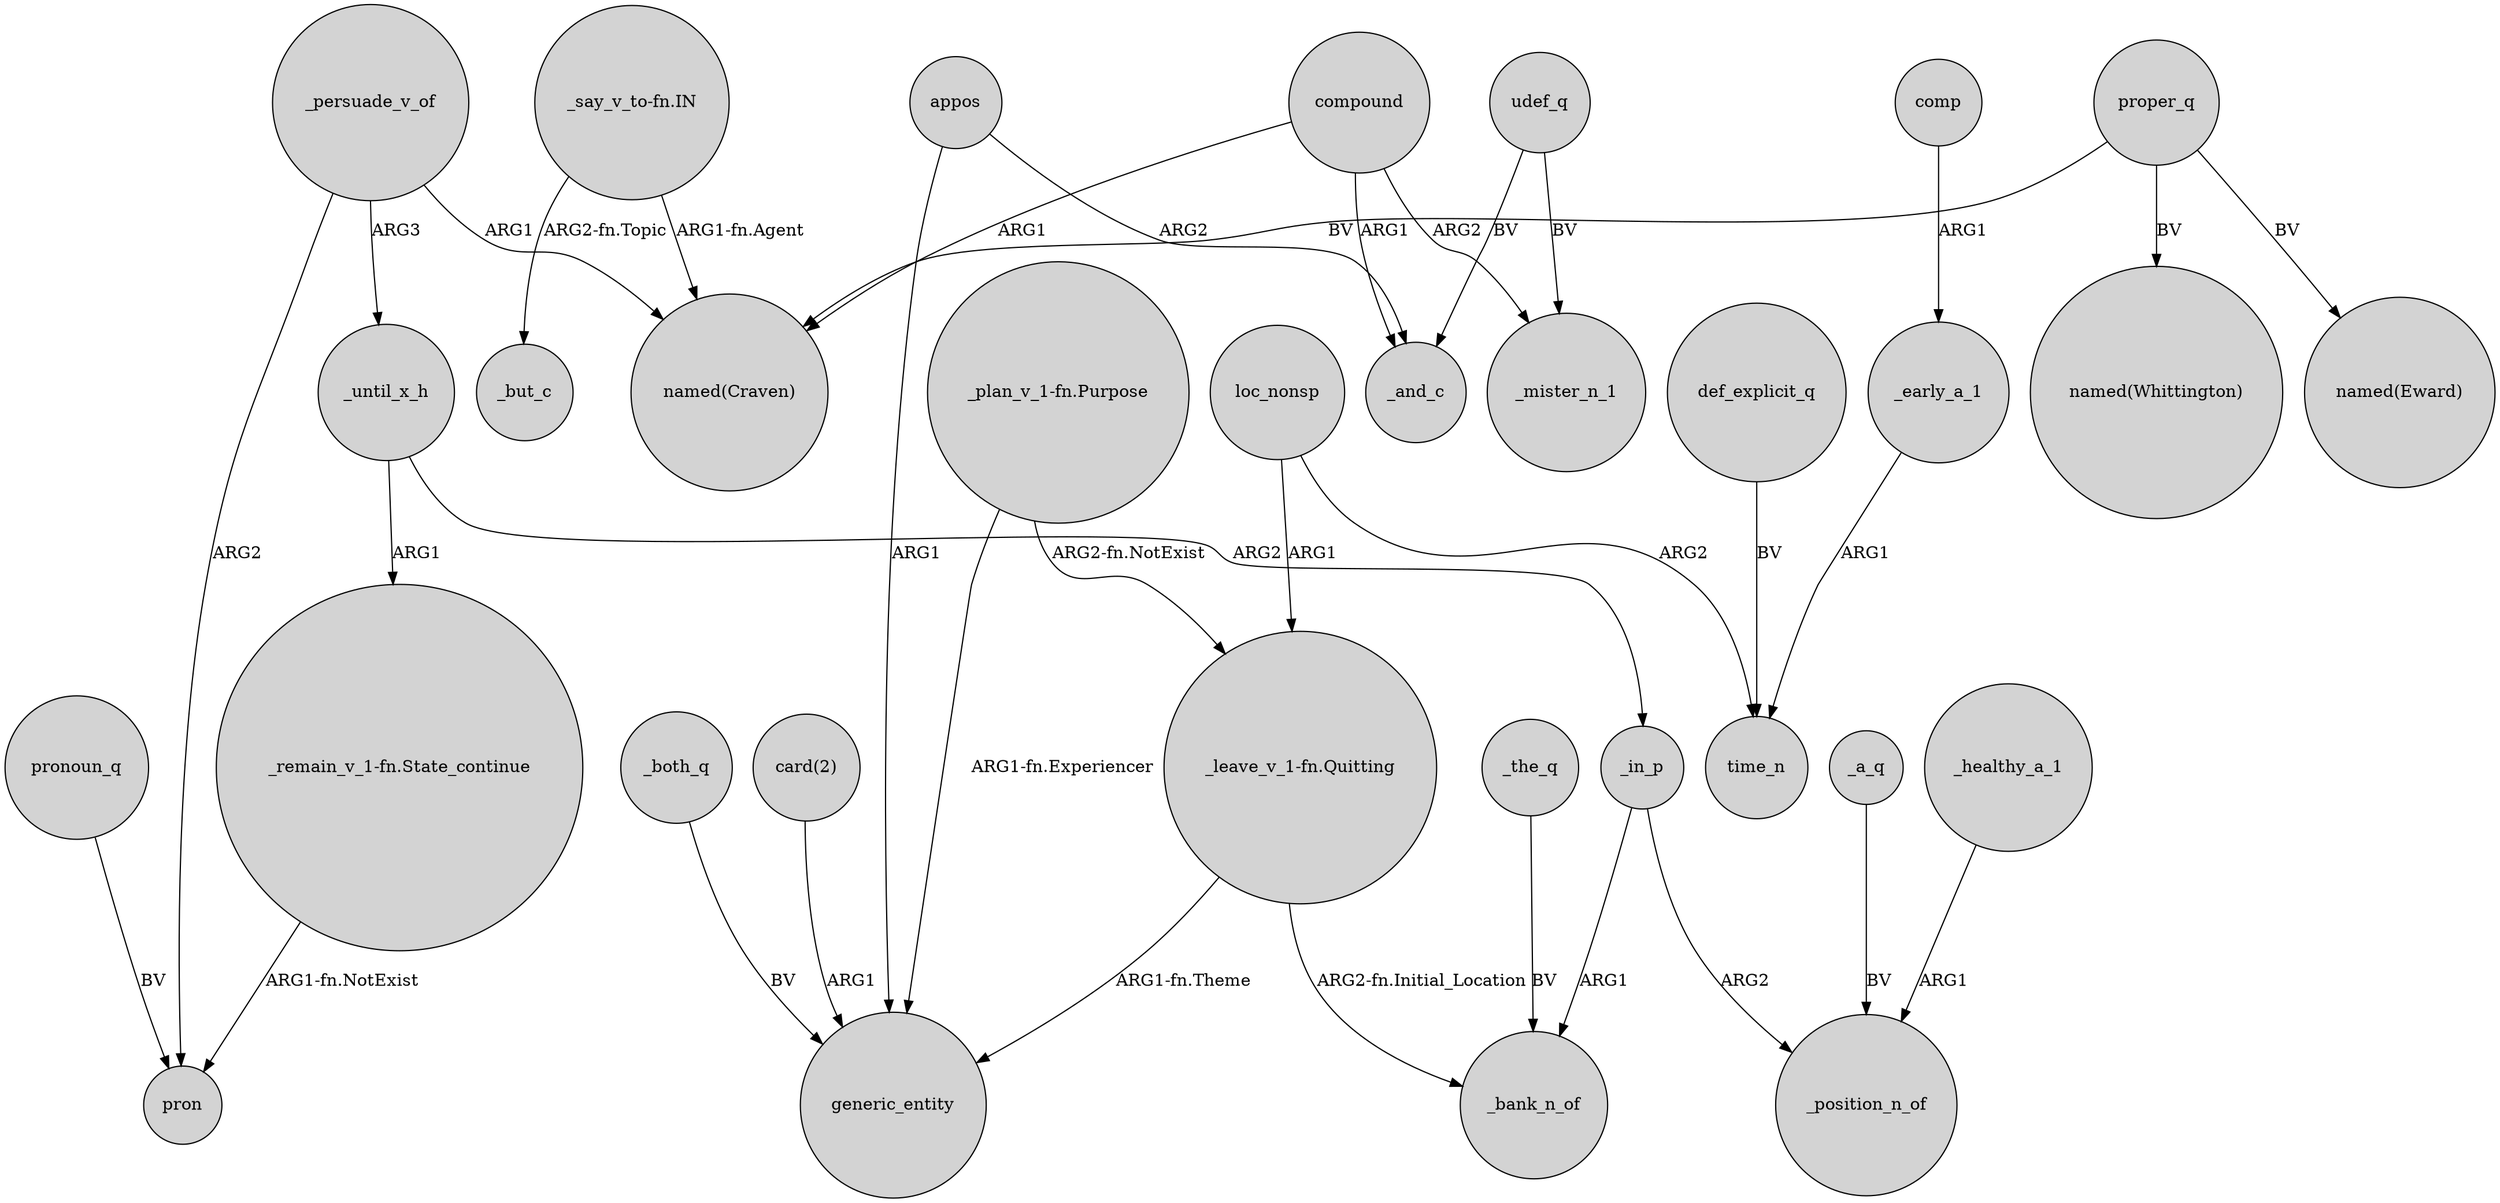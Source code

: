 digraph {
	node [shape=circle style=filled]
	_until_x_h -> "_remain_v_1-fn.State_continue" [label=ARG1]
	def_explicit_q -> time_n [label=BV]
	compound -> _mister_n_1 [label=ARG2]
	udef_q -> _mister_n_1 [label=BV]
	_in_p -> _position_n_of [label=ARG2]
	_both_q -> generic_entity [label=BV]
	loc_nonsp -> time_n [label=ARG2]
	"_say_v_to-fn.IN" -> _but_c [label="ARG2-fn.Topic"]
	_healthy_a_1 -> _position_n_of [label=ARG1]
	"_plan_v_1-fn.Purpose" -> "_leave_v_1-fn.Quitting" [label="ARG2-fn.NotExist"]
	appos -> generic_entity [label=ARG1]
	proper_q -> "named(Whittington)" [label=BV]
	"_plan_v_1-fn.Purpose" -> generic_entity [label="ARG1-fn.Experiencer"]
	_persuade_v_of -> pron [label=ARG2]
	pronoun_q -> pron [label=BV]
	proper_q -> "named(Craven)" [label=BV]
	_the_q -> _bank_n_of [label=BV]
	_until_x_h -> _in_p [label=ARG2]
	_in_p -> _bank_n_of [label=ARG1]
	_a_q -> _position_n_of [label=BV]
	appos -> _and_c [label=ARG2]
	proper_q -> "named(Eward)" [label=BV]
	compound -> _and_c [label=ARG1]
	_persuade_v_of -> _until_x_h [label=ARG3]
	compound -> "named(Craven)" [label=ARG1]
	"_leave_v_1-fn.Quitting" -> generic_entity [label="ARG1-fn.Theme"]
	_early_a_1 -> time_n [label=ARG1]
	"_say_v_to-fn.IN" -> "named(Craven)" [label="ARG1-fn.Agent"]
	_persuade_v_of -> "named(Craven)" [label=ARG1]
	udef_q -> _and_c [label=BV]
	"_leave_v_1-fn.Quitting" -> _bank_n_of [label="ARG2-fn.Initial_Location"]
	loc_nonsp -> "_leave_v_1-fn.Quitting" [label=ARG1]
	"_remain_v_1-fn.State_continue" -> pron [label="ARG1-fn.NotExist"]
	comp -> _early_a_1 [label=ARG1]
	"card(2)" -> generic_entity [label=ARG1]
}
